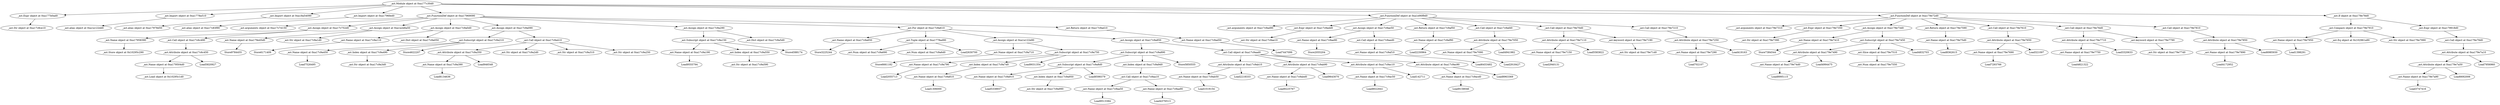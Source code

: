 strict digraph  {
<_ast.Str object at 0xa17c8ce10>;
<_ast.Expr object at 0xa177b0ad0>;
<_ast.alias object at 0xa1a122dd0>;
<_ast.Import object at 0xa1778a510>;
<_ast.alias object at 0xa17978d50>;
<_ast.Import object at 0xa18a54090>;
<_ast.alias object at 0xa17c83f90>;
<_ast.Import object at 0xa1796fed0>;
<_ast.arguments object at 0xa17c7d150>;
<_ast.Store object at 0x10295c290>;
<_ast.Name object at 0xa17958390>;
<_ast.Load object at 0x10295c1d0>;
<_ast.Name object at 0xa179504d0>;
<_ast.Attribute object at 0xa17c6c450>;
Load5820927;
<_ast.Call object at 0xa17c6c490>;
<_ast.Assign object at 0xa17c752d0>;
<_ast.Name object at 0xa179e45d0>;
Store9784455;
<_ast.Str object at 0xa17c9a1d0>;
<_ast.Assign object at 0xa1a2e6a50>;
<_ast.Name object at 0xa17c9a110>;
Store6171409;
<_ast.Dict object at 0xa17c9a050>;
<_ast.Assign object at 0xa17c9a0d0>;
<_ast.Name object at 0xa17c9a450>;
Load7526495;
<_ast.Str object at 0xa17c9a3d0>;
<_ast.Index object at 0xa17c9a490>;
<_ast.Subscript object at 0xa17c9a210>;
Store4622207;
<_ast.Name object at 0xa17c9a390>;
Load8134636;
<_ast.Attribute object at 0xa17c9a350>;
Load946548;
<_ast.Str object at 0xa17c9a2d0>;
<_ast.Str object at 0xa17c9a310>;
<_ast.Str object at 0xa17c9a250>;
<_ast.Call object at 0xa17c9a410>;
<_ast.Assign object at 0xa17c9a090>;
<_ast.Name object at 0xa17c9a190>;
Load9555794;
<_ast.Str object at 0xa17c9a590>;
<_ast.Index object at 0xa17c9a550>;
<_ast.Subscript object at 0xa17c9a150>;
Store4588174;
<_ast.Dict object at 0xa17c9a5d0>;
<_ast.Assign object at 0xa17c9a290>;
<_ast.Name object at 0xa17c9a650>;
Store3225244;
<_ast.Num object at 0xa17c9a690>;
<_ast.Num object at 0xa17c9a6d0>;
<_ast.Tuple object at 0xa1778ad90>;
Load2630700;
<_ast.Name object at 0xa17c9a710>;
Store6661182;
<_ast.Name object at 0xa17c9a790>;
Load2055713;
<_ast.Name object at 0xa17c9a810>;
Load1306000;
<_ast.Index object at 0xa17c9a7d0>;
<_ast.Subscript object at 0xa17c9a750>;
Load9031354;
<_ast.Assign object at 0xa1a122e90>;
<_ast.Name object at 0xa17c9a910>;
Load5338937;
<_ast.Str object at 0xa17c9a990>;
<_ast.Index object at 0xa17c9a950>;
<_ast.Subscript object at 0xa17c9a8d0>;
Load8598379;
<_ast.Name object at 0xa17c9aa50>;
Load9513384;
<_ast.Name object at 0xa17c9aa90>;
Load4376513;
<_ast.Call object at 0xa17c9aa10>;
<_ast.Index object at 0xa17c9a9d0>;
<_ast.Subscript object at 0xa17c9a890>;
Store5850555;
<_ast.Name object at 0xa17c9ab50>;
Load1019154;
<_ast.Attribute object at 0xa17c9ab10>;
Load2218333;
<_ast.Name object at 0xa17c9abd0>;
Load9225767;
<_ast.Attribute object at 0xa17c9ab90>;
Load9643070;
<_ast.Name object at 0xa17c9ac50>;
Load8022641;
<_ast.Attribute object at 0xa17c9ac10>;
Load142711;
<_ast.Name object at 0xa17c9acd0>;
Load9158046;
<_ast.Attribute object at 0xa17c9ac90>;
Load8963369;
<_ast.Call object at 0xa17c9aad0>;
<_ast.Assign object at 0xa17c9a850>;
<_ast.For object at 0xa17c9a610>;
<_ast.Name object at 0xa17c9ad50>;
Load7447099;
<_ast.Return object at 0xa17c9ad10>;
<_ast.FunctionDef object at 0xa17969090>;
<_ast.arguments object at 0xa17c9ad90>;
<_ast.Str object at 0xa17c9ae10>;
<_ast.Expr object at 0xa17c9add0>;
<_ast.Name object at 0xa17c9ae90>;
Store2055204;
<_ast.Name object at 0xa17c9af10>;
Load6453482;
<_ast.Call object at 0xa17c9aed0>;
<_ast.Assign object at 0xa17c9ae50>;
<_ast.Name object at 0xa17c9af90>;
Load2230964;
<_ast.Return object at 0xa17c9af50>;
<_ast.Name object at 0xa179e7090>;
Load2918427;
<_ast.Attribute object at 0xa179e7050>;
Load4941982;
<_ast.Call object at 0xa17c9afd0>;
<_ast.Name object at 0xa179e7150>;
Load2940131;
<_ast.Attribute object at 0xa179e7110>;
Load5583822;
<_ast.Str object at 0xa179e71d0>;
<_ast.keyword object at 0xa179e7190>;
<_ast.Call object at 0xa179e70d0>;
<_ast.Name object at 0xa179e7290>;
Load702107;
<_ast.Attribute object at 0xa179e7250>;
Load419163;
<_ast.Call object at 0xa179e7210>;
<_ast.FunctionDef object at 0xa1e90f9d0>;
<_ast.arguments object at 0xa179e7310>;
<_ast.Str object at 0xa179e7390>;
<_ast.Expr object at 0xa179e7350>;
<_ast.Name object at 0xa179e7410>;
Store7384544;
<_ast.Name object at 0xa179e74d0>;
Load8995115;
<_ast.Attribute object at 0xa179e7490>;
Load4994475;
<_ast.Num object at 0xa179e7550>;
<_ast.Slice object at 0xa179e7510>;
<_ast.Subscript object at 0xa179e7450>;
Load4832703;
<_ast.Assign object at 0xa179e73d0>;
<_ast.Name object at 0xa179e75d0>;
Load8362615;
<_ast.Return object at 0xa179e7590>;
<_ast.Name object at 0xa179e7690>;
Load7293766;
<_ast.Attribute object at 0xa179e7650>;
Load321097;
<_ast.Call object at 0xa179e7610>;
<_ast.Name object at 0xa179e7750>;
Load4821322;
<_ast.Attribute object at 0xa179e7710>;
Load3320633;
<_ast.Str object at 0xa179e77d0>;
<_ast.keyword object at 0xa179e7790>;
<_ast.Call object at 0xa179e76d0>;
<_ast.Name object at 0xa179e7890>;
Load4172952;
<_ast.Attribute object at 0xa179e7850>;
Load6985930;
<_ast.Call object at 0xa179e7810>;
<_ast.FunctionDef object at 0xa179e72d0>;
<_ast.Name object at 0xa179e7950>;
Load1398291;
<_ast.Eq object at 0x102961a90>;
<_ast.Str object at 0xa179e7990>;
<_ast.Compare object at 0xa179e7910>;
<_ast.Name object at 0xa179e7a90>;
Load3747416;
<_ast.Attribute object at 0xa179e7a50>;
Load6692006;
<_ast.Attribute object at 0xa179e7a10>;
Load7956960;
<_ast.Call object at 0xa179e79d0>;
<_ast.Expr object at 0xa179918d0>;
<_ast.If object at 0xa179e78d0>;
<_ast.Module object at 0xa177c30d0>;
<_ast.Expr object at 0xa177b0ad0> -> <_ast.Str object at 0xa17c8ce10>;
<_ast.Import object at 0xa1778a510> -> <_ast.alias object at 0xa1a122dd0>;
<_ast.Import object at 0xa18a54090> -> <_ast.alias object at 0xa17978d50>;
<_ast.Import object at 0xa1796fed0> -> <_ast.alias object at 0xa17c83f90>;
<_ast.Name object at 0xa17958390> -> <_ast.Store object at 0x10295c290>;
<_ast.Name object at 0xa179504d0> -> <_ast.Load object at 0x10295c1d0>;
<_ast.Attribute object at 0xa17c6c450> -> <_ast.Name object at 0xa179504d0>;
<_ast.Attribute object at 0xa17c6c450> -> Load5820927;
<_ast.Call object at 0xa17c6c490> -> <_ast.Attribute object at 0xa17c6c450>;
<_ast.Assign object at 0xa17c752d0> -> <_ast.Name object at 0xa17958390>;
<_ast.Assign object at 0xa17c752d0> -> <_ast.Call object at 0xa17c6c490>;
<_ast.Name object at 0xa179e45d0> -> Store9784455;
<_ast.Assign object at 0xa1a2e6a50> -> <_ast.Name object at 0xa179e45d0>;
<_ast.Assign object at 0xa1a2e6a50> -> <_ast.Str object at 0xa17c9a1d0>;
<_ast.Name object at 0xa17c9a110> -> Store6171409;
<_ast.Assign object at 0xa17c9a0d0> -> <_ast.Name object at 0xa17c9a110>;
<_ast.Assign object at 0xa17c9a0d0> -> <_ast.Dict object at 0xa17c9a050>;
<_ast.Name object at 0xa17c9a450> -> Load7526495;
<_ast.Index object at 0xa17c9a490> -> <_ast.Str object at 0xa17c9a3d0>;
<_ast.Subscript object at 0xa17c9a210> -> <_ast.Name object at 0xa17c9a450>;
<_ast.Subscript object at 0xa17c9a210> -> <_ast.Index object at 0xa17c9a490>;
<_ast.Subscript object at 0xa17c9a210> -> Store4622207;
<_ast.Name object at 0xa17c9a390> -> Load8134636;
<_ast.Attribute object at 0xa17c9a350> -> <_ast.Name object at 0xa17c9a390>;
<_ast.Attribute object at 0xa17c9a350> -> Load946548;
<_ast.Call object at 0xa17c9a410> -> <_ast.Attribute object at 0xa17c9a350>;
<_ast.Call object at 0xa17c9a410> -> <_ast.Str object at 0xa17c9a2d0>;
<_ast.Call object at 0xa17c9a410> -> <_ast.Str object at 0xa17c9a310>;
<_ast.Call object at 0xa17c9a410> -> <_ast.Str object at 0xa17c9a250>;
<_ast.Assign object at 0xa17c9a090> -> <_ast.Subscript object at 0xa17c9a210>;
<_ast.Assign object at 0xa17c9a090> -> <_ast.Call object at 0xa17c9a410>;
<_ast.Name object at 0xa17c9a190> -> Load9555794;
<_ast.Index object at 0xa17c9a550> -> <_ast.Str object at 0xa17c9a590>;
<_ast.Subscript object at 0xa17c9a150> -> <_ast.Name object at 0xa17c9a190>;
<_ast.Subscript object at 0xa17c9a150> -> <_ast.Index object at 0xa17c9a550>;
<_ast.Subscript object at 0xa17c9a150> -> Store4588174;
<_ast.Assign object at 0xa17c9a290> -> <_ast.Subscript object at 0xa17c9a150>;
<_ast.Assign object at 0xa17c9a290> -> <_ast.Dict object at 0xa17c9a5d0>;
<_ast.Name object at 0xa17c9a650> -> Store3225244;
<_ast.Tuple object at 0xa1778ad90> -> <_ast.Num object at 0xa17c9a690>;
<_ast.Tuple object at 0xa1778ad90> -> <_ast.Num object at 0xa17c9a6d0>;
<_ast.Tuple object at 0xa1778ad90> -> Load2630700;
<_ast.Name object at 0xa17c9a710> -> Store6661182;
<_ast.Name object at 0xa17c9a790> -> Load2055713;
<_ast.Name object at 0xa17c9a810> -> Load1306000;
<_ast.Index object at 0xa17c9a7d0> -> <_ast.Name object at 0xa17c9a810>;
<_ast.Subscript object at 0xa17c9a750> -> <_ast.Name object at 0xa17c9a790>;
<_ast.Subscript object at 0xa17c9a750> -> <_ast.Index object at 0xa17c9a7d0>;
<_ast.Subscript object at 0xa17c9a750> -> Load9031354;
<_ast.Assign object at 0xa1a122e90> -> <_ast.Name object at 0xa17c9a710>;
<_ast.Assign object at 0xa1a122e90> -> <_ast.Subscript object at 0xa17c9a750>;
<_ast.Name object at 0xa17c9a910> -> Load5338937;
<_ast.Index object at 0xa17c9a950> -> <_ast.Str object at 0xa17c9a990>;
<_ast.Subscript object at 0xa17c9a8d0> -> <_ast.Name object at 0xa17c9a910>;
<_ast.Subscript object at 0xa17c9a8d0> -> <_ast.Index object at 0xa17c9a950>;
<_ast.Subscript object at 0xa17c9a8d0> -> Load8598379;
<_ast.Name object at 0xa17c9aa50> -> Load9513384;
<_ast.Name object at 0xa17c9aa90> -> Load4376513;
<_ast.Call object at 0xa17c9aa10> -> <_ast.Name object at 0xa17c9aa50>;
<_ast.Call object at 0xa17c9aa10> -> <_ast.Name object at 0xa17c9aa90>;
<_ast.Index object at 0xa17c9a9d0> -> <_ast.Call object at 0xa17c9aa10>;
<_ast.Subscript object at 0xa17c9a890> -> <_ast.Subscript object at 0xa17c9a8d0>;
<_ast.Subscript object at 0xa17c9a890> -> <_ast.Index object at 0xa17c9a9d0>;
<_ast.Subscript object at 0xa17c9a890> -> Store5850555;
<_ast.Name object at 0xa17c9ab50> -> Load1019154;
<_ast.Attribute object at 0xa17c9ab10> -> <_ast.Name object at 0xa17c9ab50>;
<_ast.Attribute object at 0xa17c9ab10> -> Load2218333;
<_ast.Name object at 0xa17c9abd0> -> Load9225767;
<_ast.Attribute object at 0xa17c9ab90> -> <_ast.Name object at 0xa17c9abd0>;
<_ast.Attribute object at 0xa17c9ab90> -> Load9643070;
<_ast.Name object at 0xa17c9ac50> -> Load8022641;
<_ast.Attribute object at 0xa17c9ac10> -> <_ast.Name object at 0xa17c9ac50>;
<_ast.Attribute object at 0xa17c9ac10> -> Load142711;
<_ast.Name object at 0xa17c9acd0> -> Load9158046;
<_ast.Attribute object at 0xa17c9ac90> -> <_ast.Name object at 0xa17c9acd0>;
<_ast.Attribute object at 0xa17c9ac90> -> Load8963369;
<_ast.Call object at 0xa17c9aad0> -> <_ast.Attribute object at 0xa17c9ab10>;
<_ast.Call object at 0xa17c9aad0> -> <_ast.Attribute object at 0xa17c9ab90>;
<_ast.Call object at 0xa17c9aad0> -> <_ast.Attribute object at 0xa17c9ac10>;
<_ast.Call object at 0xa17c9aad0> -> <_ast.Attribute object at 0xa17c9ac90>;
<_ast.Assign object at 0xa17c9a850> -> <_ast.Subscript object at 0xa17c9a890>;
<_ast.Assign object at 0xa17c9a850> -> <_ast.Call object at 0xa17c9aad0>;
<_ast.For object at 0xa17c9a610> -> <_ast.Name object at 0xa17c9a650>;
<_ast.For object at 0xa17c9a610> -> <_ast.Tuple object at 0xa1778ad90>;
<_ast.For object at 0xa17c9a610> -> <_ast.Assign object at 0xa1a122e90>;
<_ast.For object at 0xa17c9a610> -> <_ast.Assign object at 0xa17c9a850>;
<_ast.Name object at 0xa17c9ad50> -> Load7447099;
<_ast.Return object at 0xa17c9ad10> -> <_ast.Name object at 0xa17c9ad50>;
<_ast.FunctionDef object at 0xa17969090> -> <_ast.arguments object at 0xa17c7d150>;
<_ast.FunctionDef object at 0xa17969090> -> <_ast.Assign object at 0xa17c752d0>;
<_ast.FunctionDef object at 0xa17969090> -> <_ast.Assign object at 0xa1a2e6a50>;
<_ast.FunctionDef object at 0xa17969090> -> <_ast.Assign object at 0xa17c9a0d0>;
<_ast.FunctionDef object at 0xa17969090> -> <_ast.Assign object at 0xa17c9a090>;
<_ast.FunctionDef object at 0xa17969090> -> <_ast.Assign object at 0xa17c9a290>;
<_ast.FunctionDef object at 0xa17969090> -> <_ast.For object at 0xa17c9a610>;
<_ast.FunctionDef object at 0xa17969090> -> <_ast.Return object at 0xa17c9ad10>;
<_ast.Expr object at 0xa17c9add0> -> <_ast.Str object at 0xa17c9ae10>;
<_ast.Name object at 0xa17c9ae90> -> Store2055204;
<_ast.Name object at 0xa17c9af10> -> Load6453482;
<_ast.Call object at 0xa17c9aed0> -> <_ast.Name object at 0xa17c9af10>;
<_ast.Assign object at 0xa17c9ae50> -> <_ast.Name object at 0xa17c9ae90>;
<_ast.Assign object at 0xa17c9ae50> -> <_ast.Call object at 0xa17c9aed0>;
<_ast.Name object at 0xa17c9af90> -> Load2230964;
<_ast.Return object at 0xa17c9af50> -> <_ast.Name object at 0xa17c9af90>;
<_ast.Name object at 0xa179e7090> -> Load2918427;
<_ast.Attribute object at 0xa179e7050> -> <_ast.Name object at 0xa179e7090>;
<_ast.Attribute object at 0xa179e7050> -> Load4941982;
<_ast.Call object at 0xa17c9afd0> -> <_ast.Attribute object at 0xa179e7050>;
<_ast.Name object at 0xa179e7150> -> Load2940131;
<_ast.Attribute object at 0xa179e7110> -> <_ast.Name object at 0xa179e7150>;
<_ast.Attribute object at 0xa179e7110> -> Load5583822;
<_ast.keyword object at 0xa179e7190> -> <_ast.Str object at 0xa179e71d0>;
<_ast.Call object at 0xa179e70d0> -> <_ast.Attribute object at 0xa179e7110>;
<_ast.Call object at 0xa179e70d0> -> <_ast.keyword object at 0xa179e7190>;
<_ast.Name object at 0xa179e7290> -> Load702107;
<_ast.Attribute object at 0xa179e7250> -> <_ast.Name object at 0xa179e7290>;
<_ast.Attribute object at 0xa179e7250> -> Load419163;
<_ast.Call object at 0xa179e7210> -> <_ast.Attribute object at 0xa179e7250>;
<_ast.FunctionDef object at 0xa1e90f9d0> -> <_ast.arguments object at 0xa17c9ad90>;
<_ast.FunctionDef object at 0xa1e90f9d0> -> <_ast.Expr object at 0xa17c9add0>;
<_ast.FunctionDef object at 0xa1e90f9d0> -> <_ast.Assign object at 0xa17c9ae50>;
<_ast.FunctionDef object at 0xa1e90f9d0> -> <_ast.Return object at 0xa17c9af50>;
<_ast.FunctionDef object at 0xa1e90f9d0> -> <_ast.Call object at 0xa17c9afd0>;
<_ast.FunctionDef object at 0xa1e90f9d0> -> <_ast.Call object at 0xa179e70d0>;
<_ast.FunctionDef object at 0xa1e90f9d0> -> <_ast.Call object at 0xa179e7210>;
<_ast.Expr object at 0xa179e7350> -> <_ast.Str object at 0xa179e7390>;
<_ast.Name object at 0xa179e7410> -> Store7384544;
<_ast.Name object at 0xa179e74d0> -> Load8995115;
<_ast.Attribute object at 0xa179e7490> -> <_ast.Name object at 0xa179e74d0>;
<_ast.Attribute object at 0xa179e7490> -> Load4994475;
<_ast.Slice object at 0xa179e7510> -> <_ast.Num object at 0xa179e7550>;
<_ast.Subscript object at 0xa179e7450> -> <_ast.Attribute object at 0xa179e7490>;
<_ast.Subscript object at 0xa179e7450> -> <_ast.Slice object at 0xa179e7510>;
<_ast.Subscript object at 0xa179e7450> -> Load4832703;
<_ast.Assign object at 0xa179e73d0> -> <_ast.Name object at 0xa179e7410>;
<_ast.Assign object at 0xa179e73d0> -> <_ast.Subscript object at 0xa179e7450>;
<_ast.Name object at 0xa179e75d0> -> Load8362615;
<_ast.Return object at 0xa179e7590> -> <_ast.Name object at 0xa179e75d0>;
<_ast.Name object at 0xa179e7690> -> Load7293766;
<_ast.Attribute object at 0xa179e7650> -> <_ast.Name object at 0xa179e7690>;
<_ast.Attribute object at 0xa179e7650> -> Load321097;
<_ast.Call object at 0xa179e7610> -> <_ast.Attribute object at 0xa179e7650>;
<_ast.Name object at 0xa179e7750> -> Load4821322;
<_ast.Attribute object at 0xa179e7710> -> <_ast.Name object at 0xa179e7750>;
<_ast.Attribute object at 0xa179e7710> -> Load3320633;
<_ast.keyword object at 0xa179e7790> -> <_ast.Str object at 0xa179e77d0>;
<_ast.Call object at 0xa179e76d0> -> <_ast.Attribute object at 0xa179e7710>;
<_ast.Call object at 0xa179e76d0> -> <_ast.keyword object at 0xa179e7790>;
<_ast.Name object at 0xa179e7890> -> Load4172952;
<_ast.Attribute object at 0xa179e7850> -> <_ast.Name object at 0xa179e7890>;
<_ast.Attribute object at 0xa179e7850> -> Load6985930;
<_ast.Call object at 0xa179e7810> -> <_ast.Attribute object at 0xa179e7850>;
<_ast.FunctionDef object at 0xa179e72d0> -> <_ast.arguments object at 0xa179e7310>;
<_ast.FunctionDef object at 0xa179e72d0> -> <_ast.Expr object at 0xa179e7350>;
<_ast.FunctionDef object at 0xa179e72d0> -> <_ast.Assign object at 0xa179e73d0>;
<_ast.FunctionDef object at 0xa179e72d0> -> <_ast.Return object at 0xa179e7590>;
<_ast.FunctionDef object at 0xa179e72d0> -> <_ast.Call object at 0xa179e7610>;
<_ast.FunctionDef object at 0xa179e72d0> -> <_ast.Call object at 0xa179e76d0>;
<_ast.FunctionDef object at 0xa179e72d0> -> <_ast.Call object at 0xa179e7810>;
<_ast.Name object at 0xa179e7950> -> Load1398291;
<_ast.Compare object at 0xa179e7910> -> <_ast.Name object at 0xa179e7950>;
<_ast.Compare object at 0xa179e7910> -> <_ast.Eq object at 0x102961a90>;
<_ast.Compare object at 0xa179e7910> -> <_ast.Str object at 0xa179e7990>;
<_ast.Name object at 0xa179e7a90> -> Load3747416;
<_ast.Attribute object at 0xa179e7a50> -> <_ast.Name object at 0xa179e7a90>;
<_ast.Attribute object at 0xa179e7a50> -> Load6692006;
<_ast.Attribute object at 0xa179e7a10> -> <_ast.Attribute object at 0xa179e7a50>;
<_ast.Attribute object at 0xa179e7a10> -> Load7956960;
<_ast.Call object at 0xa179e79d0> -> <_ast.Attribute object at 0xa179e7a10>;
<_ast.Expr object at 0xa179918d0> -> <_ast.Call object at 0xa179e79d0>;
<_ast.If object at 0xa179e78d0> -> <_ast.Compare object at 0xa179e7910>;
<_ast.If object at 0xa179e78d0> -> <_ast.Expr object at 0xa179918d0>;
<_ast.Module object at 0xa177c30d0> -> <_ast.Expr object at 0xa177b0ad0>;
<_ast.Module object at 0xa177c30d0> -> <_ast.Import object at 0xa1778a510>;
<_ast.Module object at 0xa177c30d0> -> <_ast.Import object at 0xa18a54090>;
<_ast.Module object at 0xa177c30d0> -> <_ast.Import object at 0xa1796fed0>;
<_ast.Module object at 0xa177c30d0> -> <_ast.FunctionDef object at 0xa17969090>;
<_ast.Module object at 0xa177c30d0> -> <_ast.FunctionDef object at 0xa1e90f9d0>;
<_ast.Module object at 0xa177c30d0> -> <_ast.FunctionDef object at 0xa179e72d0>;
<_ast.Module object at 0xa177c30d0> -> <_ast.If object at 0xa179e78d0>;
}
